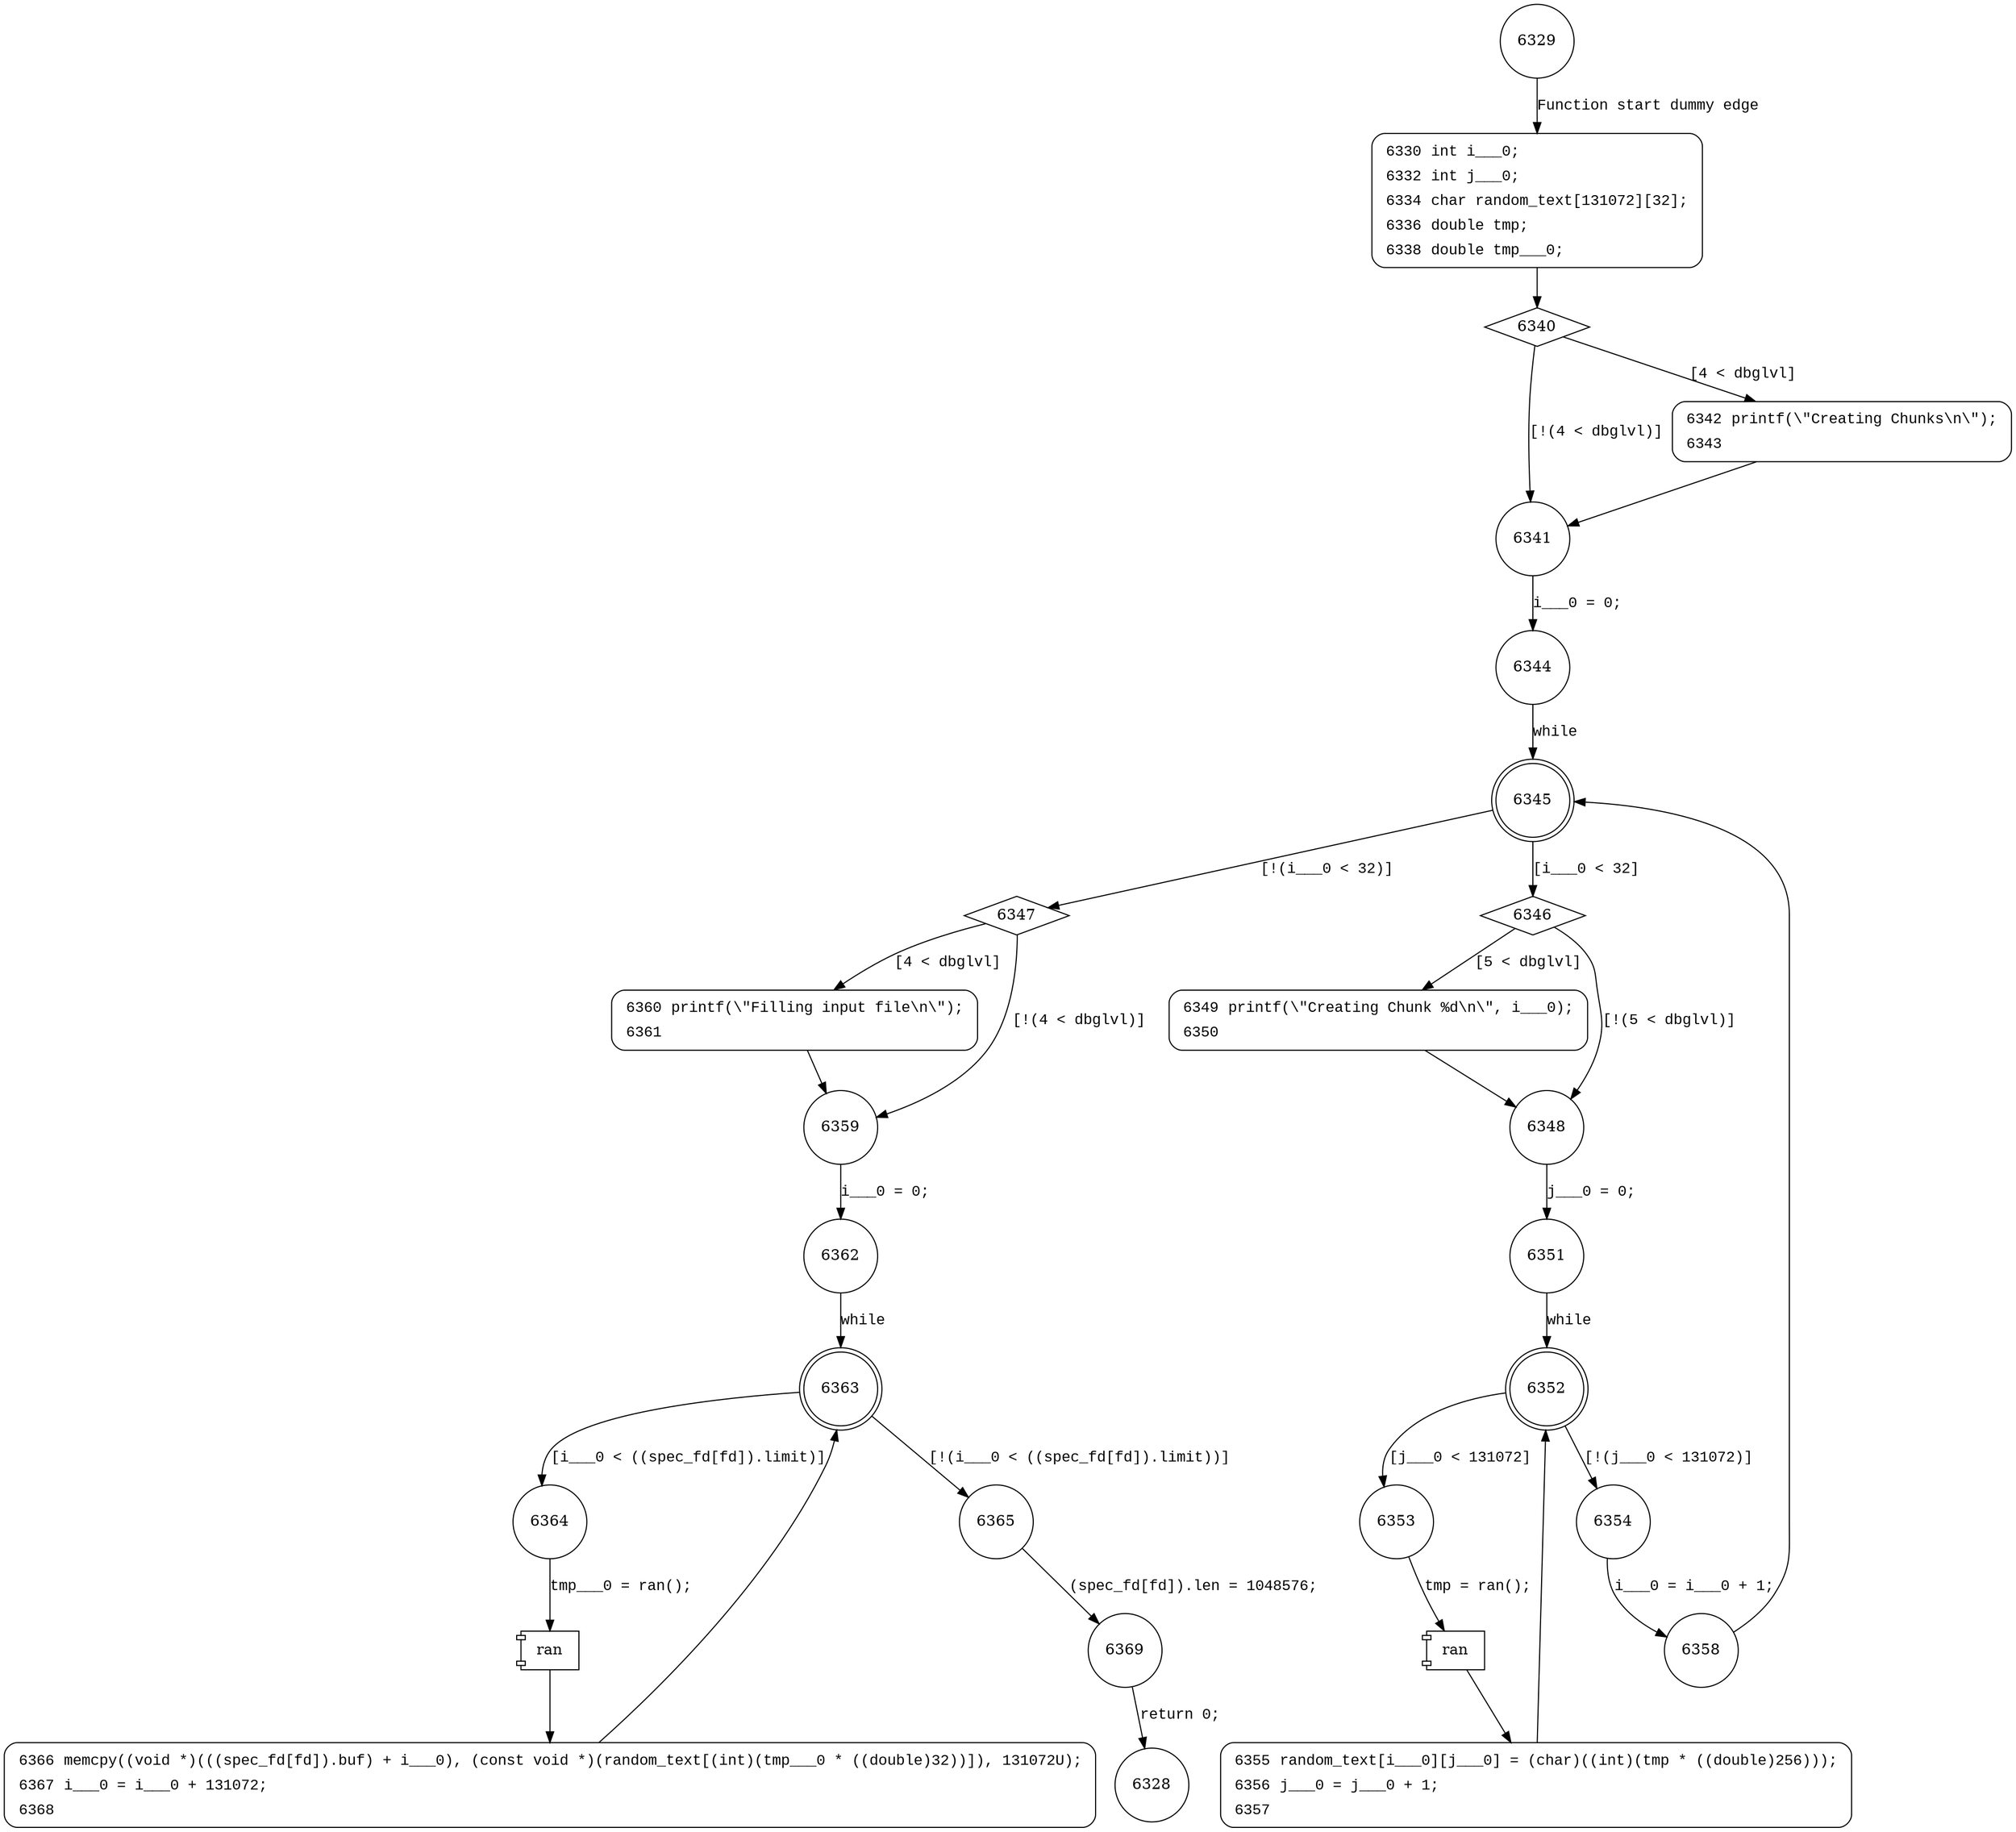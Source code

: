 digraph spec_random_load {
6329 [shape="circle"]
6330 [shape="circle"]
6340 [shape="diamond"]
6341 [shape="circle"]
6342 [shape="circle"]
6344 [shape="circle"]
6345 [shape="doublecircle"]
6347 [shape="diamond"]
6346 [shape="diamond"]
6348 [shape="circle"]
6349 [shape="circle"]
6351 [shape="circle"]
6352 [shape="doublecircle"]
6354 [shape="circle"]
6353 [shape="circle"]
6355 [shape="circle"]
6358 [shape="circle"]
6359 [shape="circle"]
6360 [shape="circle"]
6362 [shape="circle"]
6363 [shape="doublecircle"]
6365 [shape="circle"]
6364 [shape="circle"]
6366 [shape="circle"]
6369 [shape="circle"]
6328 [shape="circle"]
6330 [style="filled,bold" penwidth="1" fillcolor="white" fontname="Courier New" shape="Mrecord" label=<<table border="0" cellborder="0" cellpadding="3" bgcolor="white"><tr><td align="right">6330</td><td align="left">int i___0;</td></tr><tr><td align="right">6332</td><td align="left">int j___0;</td></tr><tr><td align="right">6334</td><td align="left">char random_text[131072][32];</td></tr><tr><td align="right">6336</td><td align="left">double tmp;</td></tr><tr><td align="right">6338</td><td align="left">double tmp___0;</td></tr></table>>]
6330 -> 6340[label=""]
6342 [style="filled,bold" penwidth="1" fillcolor="white" fontname="Courier New" shape="Mrecord" label=<<table border="0" cellborder="0" cellpadding="3" bgcolor="white"><tr><td align="right">6342</td><td align="left">printf(\"Creating Chunks\n\");</td></tr><tr><td align="right">6343</td><td align="left"></td></tr></table>>]
6342 -> 6341[label=""]
6349 [style="filled,bold" penwidth="1" fillcolor="white" fontname="Courier New" shape="Mrecord" label=<<table border="0" cellborder="0" cellpadding="3" bgcolor="white"><tr><td align="right">6349</td><td align="left">printf(\"Creating Chunk %d\n\", i___0);</td></tr><tr><td align="right">6350</td><td align="left"></td></tr></table>>]
6349 -> 6348[label=""]
6355 [style="filled,bold" penwidth="1" fillcolor="white" fontname="Courier New" shape="Mrecord" label=<<table border="0" cellborder="0" cellpadding="3" bgcolor="white"><tr><td align="right">6355</td><td align="left">random_text[i___0][j___0] = (char)((int)(tmp * ((double)256)));</td></tr><tr><td align="right">6356</td><td align="left">j___0 = j___0 + 1;</td></tr><tr><td align="right">6357</td><td align="left"></td></tr></table>>]
6355 -> 6352[label=""]
6360 [style="filled,bold" penwidth="1" fillcolor="white" fontname="Courier New" shape="Mrecord" label=<<table border="0" cellborder="0" cellpadding="3" bgcolor="white"><tr><td align="right">6360</td><td align="left">printf(\"Filling input file\n\");</td></tr><tr><td align="right">6361</td><td align="left"></td></tr></table>>]
6360 -> 6359[label=""]
6366 [style="filled,bold" penwidth="1" fillcolor="white" fontname="Courier New" shape="Mrecord" label=<<table border="0" cellborder="0" cellpadding="3" bgcolor="white"><tr><td align="right">6366</td><td align="left">memcpy((void *)(((spec_fd[fd]).buf) + i___0), (const void *)(random_text[(int)(tmp___0 * ((double)32))]), 131072U);</td></tr><tr><td align="right">6367</td><td align="left">i___0 = i___0 + 131072;</td></tr><tr><td align="right">6368</td><td align="left"></td></tr></table>>]
6366 -> 6363[label=""]
6329 -> 6330 [label="Function start dummy edge" fontname="Courier New"]
6340 -> 6341 [label="[!(4 < dbglvl)]" fontname="Courier New"]
6340 -> 6342 [label="[4 < dbglvl]" fontname="Courier New"]
6341 -> 6344 [label="i___0 = 0;" fontname="Courier New"]
6345 -> 6347 [label="[!(i___0 < 32)]" fontname="Courier New"]
6345 -> 6346 [label="[i___0 < 32]" fontname="Courier New"]
6346 -> 6348 [label="[!(5 < dbglvl)]" fontname="Courier New"]
6346 -> 6349 [label="[5 < dbglvl]" fontname="Courier New"]
6348 -> 6351 [label="j___0 = 0;" fontname="Courier New"]
6352 -> 6354 [label="[!(j___0 < 131072)]" fontname="Courier New"]
6352 -> 6353 [label="[j___0 < 131072]" fontname="Courier New"]
100253 [shape="component" label="ran"]
6353 -> 100253 [label="tmp = ran();" fontname="Courier New"]
100253 -> 6355 [label="" fontname="Courier New"]
6354 -> 6358 [label="i___0 = i___0 + 1;" fontname="Courier New"]
6347 -> 6359 [label="[!(4 < dbglvl)]" fontname="Courier New"]
6347 -> 6360 [label="[4 < dbglvl]" fontname="Courier New"]
6359 -> 6362 [label="i___0 = 0;" fontname="Courier New"]
6363 -> 6365 [label="[!(i___0 < ((spec_fd[fd]).limit))]" fontname="Courier New"]
6363 -> 6364 [label="[i___0 < ((spec_fd[fd]).limit)]" fontname="Courier New"]
100254 [shape="component" label="ran"]
6364 -> 100254 [label="tmp___0 = ran();" fontname="Courier New"]
100254 -> 6366 [label="" fontname="Courier New"]
6365 -> 6369 [label="(spec_fd[fd]).len = 1048576;" fontname="Courier New"]
6344 -> 6345 [label="while" fontname="Courier New"]
6351 -> 6352 [label="while" fontname="Courier New"]
6358 -> 6345 [label="" fontname="Courier New"]
6362 -> 6363 [label="while" fontname="Courier New"]
6369 -> 6328 [label="return 0;" fontname="Courier New"]
}